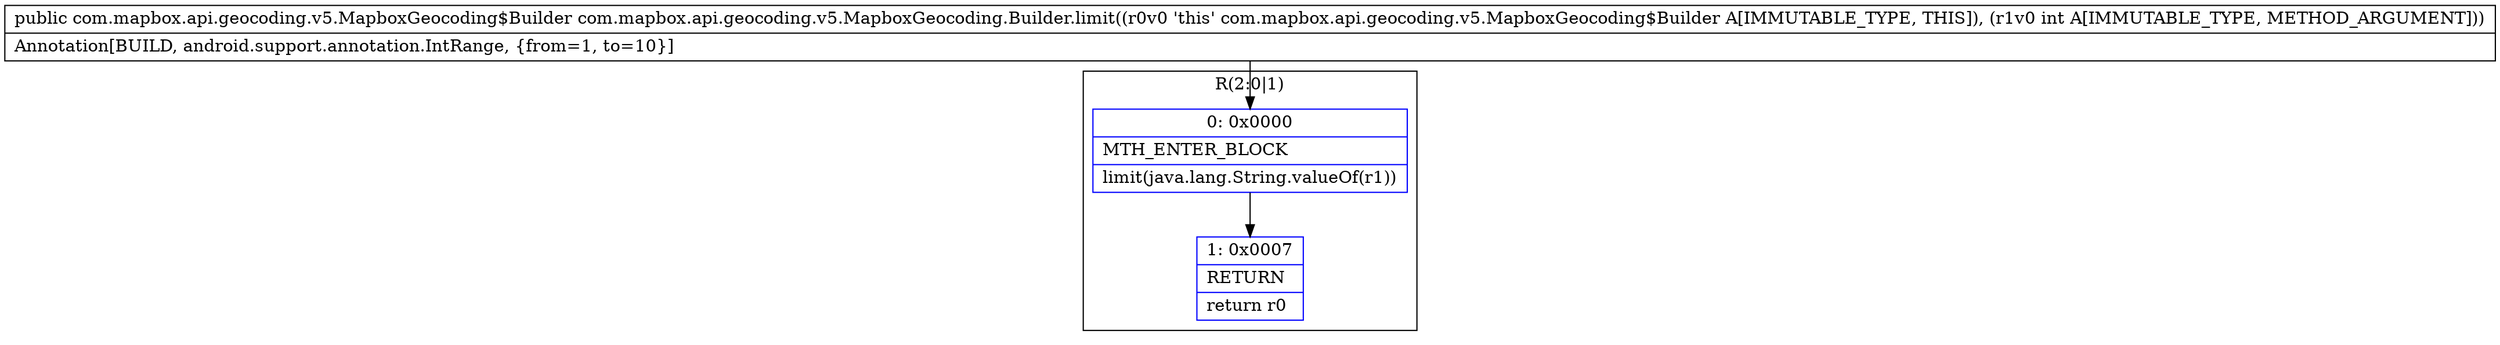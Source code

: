 digraph "CFG forcom.mapbox.api.geocoding.v5.MapboxGeocoding.Builder.limit(I)Lcom\/mapbox\/api\/geocoding\/v5\/MapboxGeocoding$Builder;" {
subgraph cluster_Region_500255900 {
label = "R(2:0|1)";
node [shape=record,color=blue];
Node_0 [shape=record,label="{0\:\ 0x0000|MTH_ENTER_BLOCK\l|limit(java.lang.String.valueOf(r1))\l}"];
Node_1 [shape=record,label="{1\:\ 0x0007|RETURN\l|return r0\l}"];
}
MethodNode[shape=record,label="{public com.mapbox.api.geocoding.v5.MapboxGeocoding$Builder com.mapbox.api.geocoding.v5.MapboxGeocoding.Builder.limit((r0v0 'this' com.mapbox.api.geocoding.v5.MapboxGeocoding$Builder A[IMMUTABLE_TYPE, THIS]), (r1v0 int A[IMMUTABLE_TYPE, METHOD_ARGUMENT]))  | Annotation[BUILD, android.support.annotation.IntRange, \{from=1, to=10\}]\l}"];
MethodNode -> Node_0;
Node_0 -> Node_1;
}

